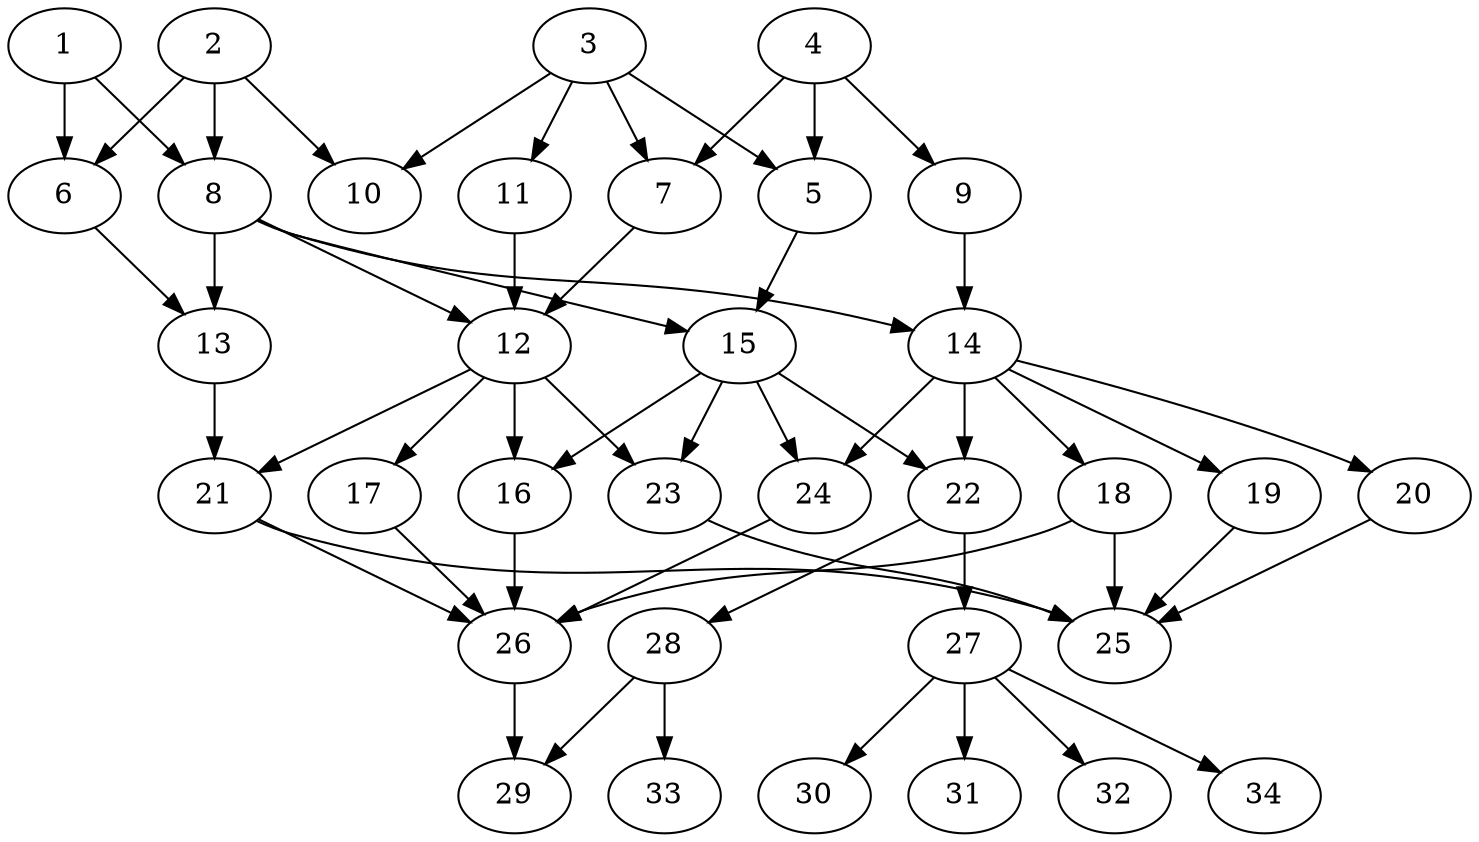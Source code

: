 // DAG (tier=2-normal, mode=data, n=34, ccr=0.401, fat=0.597, density=0.533, regular=0.536, jump=0.195, mindata=2097152, maxdata=16777216)
// DAG automatically generated by daggen at Sun Aug 24 16:33:34 2025
// /home/ermia/Project/Environments/daggen/bin/daggen --dot --ccr 0.401 --fat 0.597 --regular 0.536 --density 0.533 --jump 0.195 --mindata 2097152 --maxdata 16777216 -n 34 
digraph G {
  1 [size="2880550698003464192000", alpha="0.10", expect_size="1440275349001732096000"]
  1 -> 6 [size ="1619597144883200"]
  1 -> 8 [size ="1619597144883200"]
  2 [size="4528788560327141752832", alpha="0.01", expect_size="2264394280163570876416"]
  2 -> 6 [size ="2189834785390592"]
  2 -> 8 [size ="2189834785390592"]
  2 -> 10 [size ="2189834785390592"]
  3 [size="41145217832332592", alpha="0.19", expect_size="20572608916166296"]
  3 -> 5 [size ="1810968338235392"]
  3 -> 7 [size ="1810968338235392"]
  3 -> 10 [size ="1810968338235392"]
  3 -> 11 [size ="1810968338235392"]
  4 [size="43367264030591811584", alpha="0.08", expect_size="21683632015295905792"]
  4 -> 5 [size ="98748688498688"]
  4 -> 7 [size ="98748688498688"]
  4 -> 9 [size ="98748688498688"]
  5 [size="115673696763667840", alpha="0.18", expect_size="57836848381833920"]
  5 -> 15 [size ="55319715643392"]
  6 [size="272856338534389252096", alpha="0.18", expect_size="136428169267194626048"]
  6 -> 13 [size ="336547228418048"]
  7 [size="1190790432798178304", alpha="0.09", expect_size="595395216399089152"]
  7 -> 12 [size ="594439613448192"]
  8 [size="363318117543839424", alpha="0.02", expect_size="181659058771919712"]
  8 -> 12 [size ="325481689776128"]
  8 -> 13 [size ="325481689776128"]
  8 -> 14 [size ="325481689776128"]
  8 -> 15 [size ="325481689776128"]
  9 [size="976075176625005696", alpha="0.08", expect_size="488037588312502848"]
  9 -> 14 [size ="586837621997568"]
  10 [size="55583667270791816", alpha="0.18", expect_size="27791833635395908"]
  11 [size="2015196180710948864000", alpha="0.16", expect_size="1007598090355474432000"]
  11 -> 12 [size ="1276345371852800"]
  12 [size="4857418080659891200", alpha="0.19", expect_size="2428709040329945600"]
  12 -> 16 [size ="1972426451714048"]
  12 -> 17 [size ="1972426451714048"]
  12 -> 21 [size ="1972426451714048"]
  12 -> 23 [size ="1972426451714048"]
  13 [size="10533932985156630", alpha="0.16", expect_size="5266966492578315"]
  13 -> 21 [size ="733666850373632"]
  14 [size="63107160369505763328", alpha="0.11", expect_size="31553580184752881664"]
  14 -> 18 [size ="126806761930752"]
  14 -> 19 [size ="126806761930752"]
  14 -> 20 [size ="126806761930752"]
  14 -> 22 [size ="126806761930752"]
  14 -> 24 [size ="126806761930752"]
  15 [size="32049794584141627392", alpha="0.07", expect_size="16024897292070813696"]
  15 -> 16 [size ="80718575173632"]
  15 -> 22 [size ="80718575173632"]
  15 -> 23 [size ="80718575173632"]
  15 -> 24 [size ="80718575173632"]
  16 [size="16315355221380908", alpha="0.14", expect_size="8157677610690454"]
  16 -> 26 [size ="257552755458048"]
  17 [size="9158905202298318", alpha="0.10", expect_size="4579452601149159"]
  17 -> 26 [size ="691153594744832"]
  18 [size="1513978270639126784", alpha="0.05", expect_size="756989135319563392"]
  18 -> 25 [size ="823995523923968"]
  18 -> 26 [size ="823995523923968"]
  19 [size="453497164669384704", alpha="0.06", expect_size="226748582334692352"]
  19 -> 25 [size ="455148723765248"]
  20 [size="14548513558359965696", alpha="0.11", expect_size="7274256779179982848"]
  20 -> 25 [size ="47676284469248"]
  21 [size="316191937504967872", alpha="0.10", expect_size="158095968752483936"]
  21 -> 25 [size ="485674239131648"]
  21 -> 26 [size ="485674239131648"]
  22 [size="366552094197532288", alpha="0.12", expect_size="183276047098766144"]
  22 -> 27 [size ="830159330476032"]
  22 -> 28 [size ="830159330476032"]
  23 [size="1439223625016216832", alpha="0.04", expect_size="719611812508108416"]
  23 -> 25 [size ="2143190828187648"]
  24 [size="42913819710105583616", alpha="0.12", expect_size="21456909855052791808"]
  24 -> 26 [size ="98059144921088"]
  25 [size="344924181181896768", alpha="0.02", expect_size="172462090590948384"]
  26 [size="1151570952415497682944", alpha="0.19", expect_size="575785476207748841472"]
  26 -> 29 [size ="878922241671168"]
  27 [size="2053356523530312192", alpha="0.15", expect_size="1026678261765156096"]
  27 -> 30 [size ="1284636672000000"]
  27 -> 31 [size ="1284636672000000"]
  27 -> 32 [size ="1284636672000000"]
  27 -> 34 [size ="1284636672000000"]
  28 [size="2149933631417337511936", alpha="0.02", expect_size="1074966815708668755968"]
  28 -> 29 [size ="1332621111984128"]
  28 -> 33 [size ="1332621111984128"]
  29 [size="1960202284919800320", alpha="0.03", expect_size="980101142459900160"]
  30 [size="1547243175083507712000", alpha="0.12", expect_size="773621587541753856000"]
  31 [size="4058830755319583744", alpha="0.19", expect_size="2029415377659791872"]
  32 [size="13111261379660790", alpha="0.16", expect_size="6555630689830395"]
  33 [size="2667942455670202368", alpha="0.06", expect_size="1333971227835101184"]
  34 [size="92834996170493440", alpha="0.16", expect_size="46417498085246720"]
}